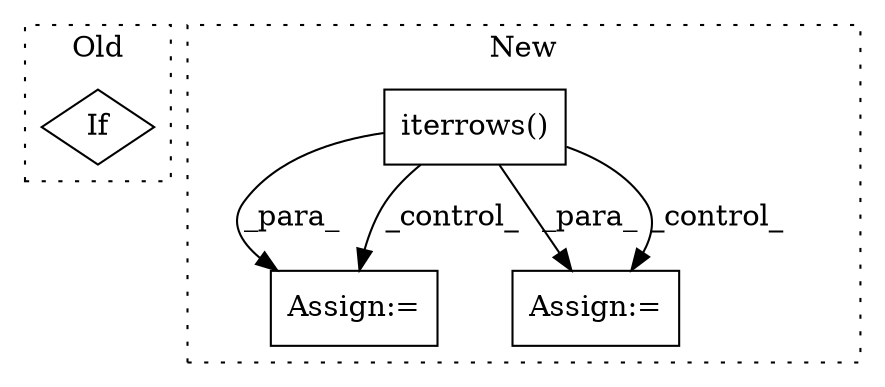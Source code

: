 digraph G {
subgraph cluster0 {
1 [label="If" a="96" s="4596" l="3" shape="diamond"];
label = "Old";
style="dotted";
}
subgraph cluster1 {
2 [label="iterrows()" a="75" s="3201" l="27" shape="box"];
3 [label="Assign:=" a="68" s="3281" l="3" shape="box"];
4 [label="Assign:=" a="68" s="3248" l="3" shape="box"];
label = "New";
style="dotted";
}
2 -> 4 [label="_para_"];
2 -> 3 [label="_para_"];
2 -> 4 [label="_control_"];
2 -> 3 [label="_control_"];
}